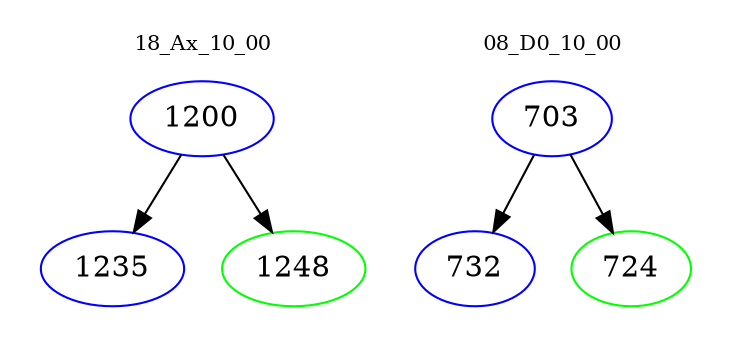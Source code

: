 digraph{
subgraph cluster_0 {
color = white
label = "18_Ax_10_00";
fontsize=10;
T0_1200 [label="1200", color="blue"]
T0_1200 -> T0_1235 [color="black"]
T0_1235 [label="1235", color="blue"]
T0_1200 -> T0_1248 [color="black"]
T0_1248 [label="1248", color="green"]
}
subgraph cluster_1 {
color = white
label = "08_D0_10_00";
fontsize=10;
T1_703 [label="703", color="blue"]
T1_703 -> T1_732 [color="black"]
T1_732 [label="732", color="blue"]
T1_703 -> T1_724 [color="black"]
T1_724 [label="724", color="green"]
}
}
